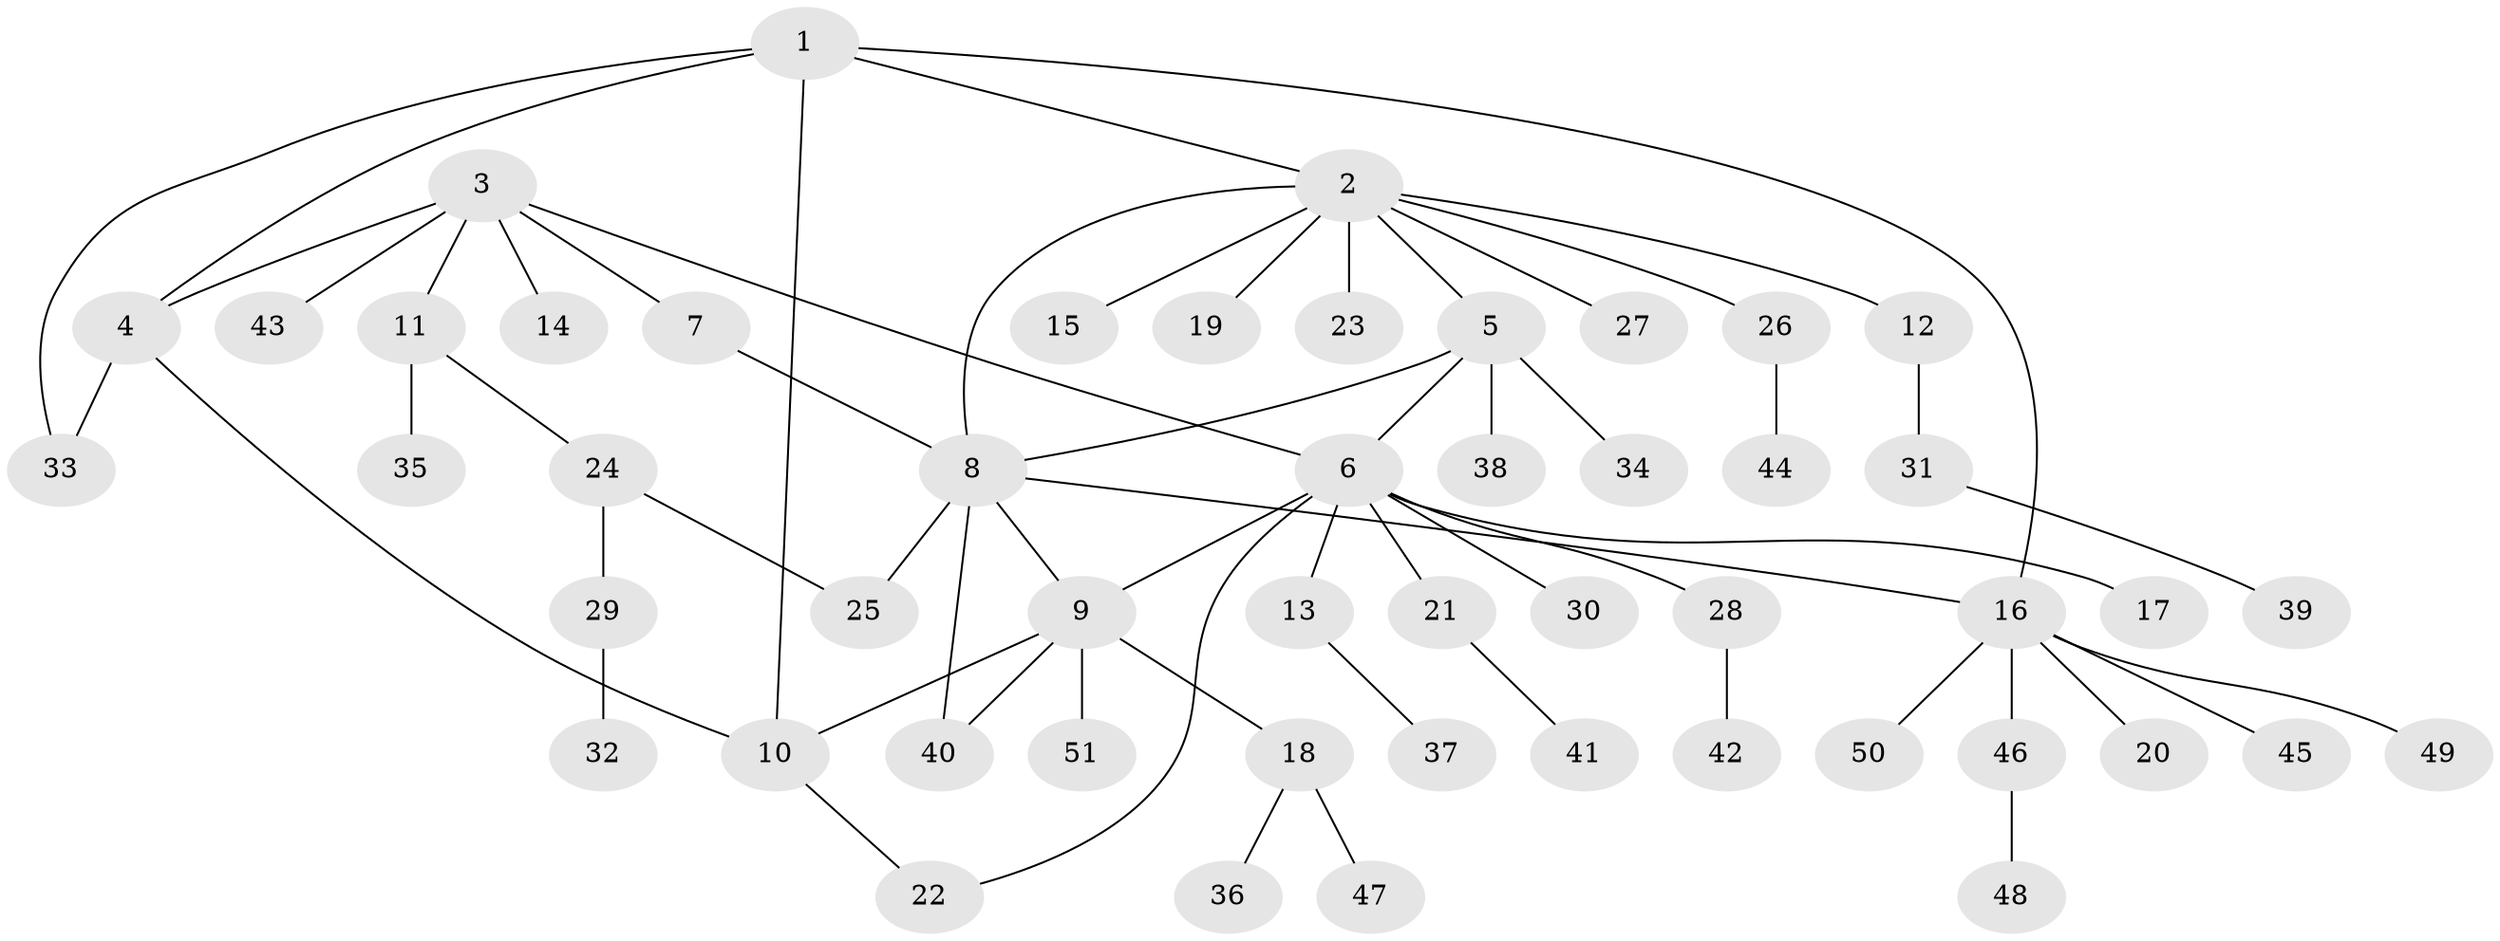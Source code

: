// Generated by graph-tools (version 1.1) at 2025/15/03/09/25 04:15:59]
// undirected, 51 vertices, 61 edges
graph export_dot {
graph [start="1"]
  node [color=gray90,style=filled];
  1;
  2;
  3;
  4;
  5;
  6;
  7;
  8;
  9;
  10;
  11;
  12;
  13;
  14;
  15;
  16;
  17;
  18;
  19;
  20;
  21;
  22;
  23;
  24;
  25;
  26;
  27;
  28;
  29;
  30;
  31;
  32;
  33;
  34;
  35;
  36;
  37;
  38;
  39;
  40;
  41;
  42;
  43;
  44;
  45;
  46;
  47;
  48;
  49;
  50;
  51;
  1 -- 2;
  1 -- 4;
  1 -- 10;
  1 -- 16;
  1 -- 33;
  2 -- 5;
  2 -- 8;
  2 -- 12;
  2 -- 15;
  2 -- 19;
  2 -- 23;
  2 -- 26;
  2 -- 27;
  3 -- 4;
  3 -- 6;
  3 -- 7;
  3 -- 11;
  3 -- 14;
  3 -- 43;
  4 -- 10;
  4 -- 33;
  5 -- 6;
  5 -- 8;
  5 -- 34;
  5 -- 38;
  6 -- 9;
  6 -- 13;
  6 -- 17;
  6 -- 21;
  6 -- 22;
  6 -- 28;
  6 -- 30;
  7 -- 8;
  8 -- 9;
  8 -- 16;
  8 -- 25;
  8 -- 40;
  9 -- 10;
  9 -- 18;
  9 -- 40;
  9 -- 51;
  10 -- 22;
  11 -- 24;
  11 -- 35;
  12 -- 31;
  13 -- 37;
  16 -- 20;
  16 -- 45;
  16 -- 46;
  16 -- 49;
  16 -- 50;
  18 -- 36;
  18 -- 47;
  21 -- 41;
  24 -- 25;
  24 -- 29;
  26 -- 44;
  28 -- 42;
  29 -- 32;
  31 -- 39;
  46 -- 48;
}
